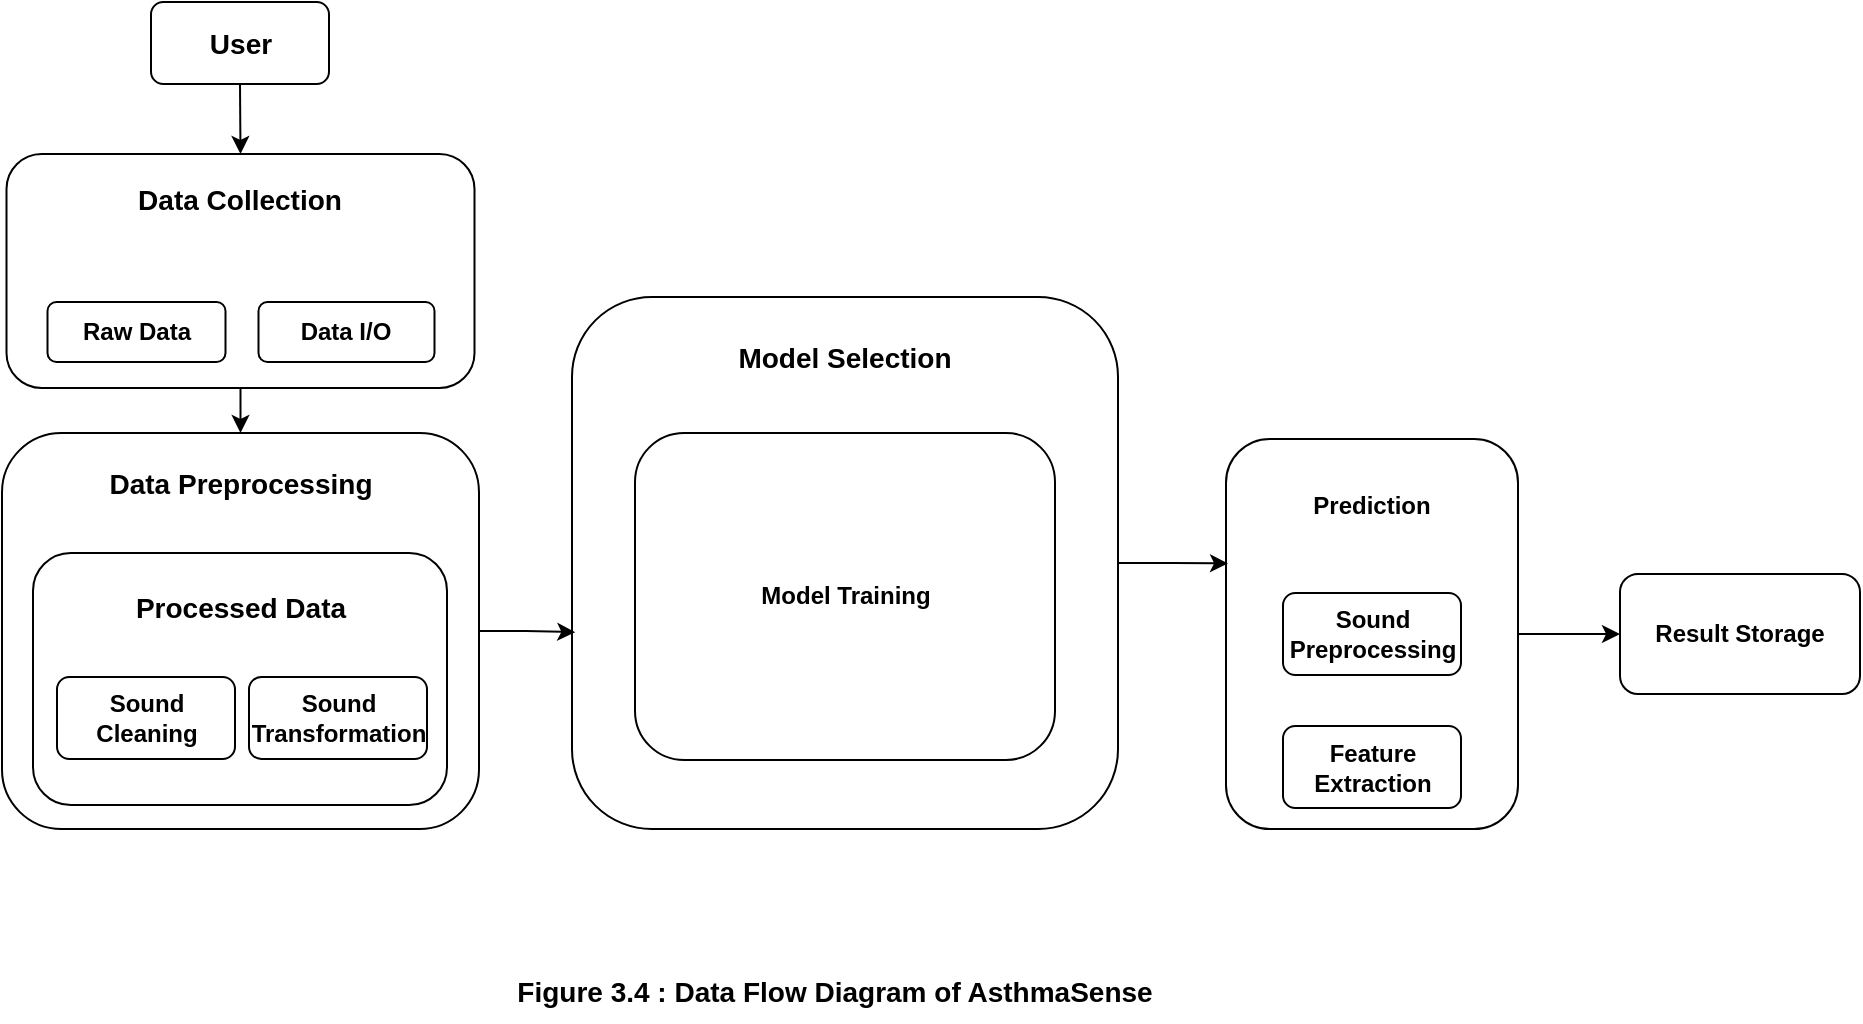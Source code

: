 <mxfile version="26.0.16">
  <diagram name="Page-1" id="rjxQddMr-I8LIS8Z2z2D">
    <mxGraphModel dx="1036" dy="654" grid="0" gridSize="10" guides="1" tooltips="1" connect="1" arrows="1" fold="1" page="1" pageScale="1" pageWidth="1169" pageHeight="827" math="0" shadow="0">
      <root>
        <mxCell id="0" />
        <mxCell id="1" parent="0" />
        <mxCell id="7s_ind_vy2FSZv-35XxS-17" style="edgeStyle=orthogonalEdgeStyle;rounded=0;orthogonalLoop=1;jettySize=auto;html=1;exitX=0.5;exitY=1;exitDx=0;exitDy=0;entryX=0.5;entryY=0;entryDx=0;entryDy=0;" parent="1" source="7s_ind_vy2FSZv-35XxS-1" target="7s_ind_vy2FSZv-35XxS-2" edge="1">
          <mxGeometry relative="1" as="geometry" />
        </mxCell>
        <mxCell id="7s_ind_vy2FSZv-35XxS-1" value="&lt;b&gt;&lt;font style=&quot;font-size: 14px;&quot;&gt;User&lt;/font&gt;&lt;/b&gt;" style="rounded=1;whiteSpace=wrap;html=1;" parent="1" vertex="1">
          <mxGeometry x="173.5" y="51" width="89" height="41" as="geometry" />
        </mxCell>
        <mxCell id="7s_ind_vy2FSZv-35XxS-18" style="edgeStyle=orthogonalEdgeStyle;rounded=0;orthogonalLoop=1;jettySize=auto;html=1;exitX=0.5;exitY=1;exitDx=0;exitDy=0;entryX=0.5;entryY=0;entryDx=0;entryDy=0;" parent="1" source="7s_ind_vy2FSZv-35XxS-2" target="7s_ind_vy2FSZv-35XxS-5" edge="1">
          <mxGeometry relative="1" as="geometry" />
        </mxCell>
        <mxCell id="7s_ind_vy2FSZv-35XxS-2" value="&lt;b&gt;&lt;font style=&quot;font-size: 14px;&quot;&gt;Data Collection&lt;/font&gt;&lt;/b&gt;&lt;div&gt;&lt;b&gt;&lt;font size=&quot;3&quot;&gt;&lt;br&gt;&lt;/font&gt;&lt;/b&gt;&lt;/div&gt;&lt;div&gt;&lt;b&gt;&lt;font size=&quot;3&quot;&gt;&lt;br&gt;&lt;/font&gt;&lt;/b&gt;&lt;/div&gt;&lt;div&gt;&lt;b&gt;&lt;font size=&quot;3&quot;&gt;&lt;br&gt;&lt;/font&gt;&lt;/b&gt;&lt;/div&gt;&lt;div&gt;&lt;br&gt;&lt;/div&gt;" style="rounded=1;whiteSpace=wrap;html=1;" parent="1" vertex="1">
          <mxGeometry x="101.25" y="127" width="234" height="117" as="geometry" />
        </mxCell>
        <mxCell id="7s_ind_vy2FSZv-35XxS-3" value="&lt;b&gt;Raw Data&lt;/b&gt;" style="rounded=1;whiteSpace=wrap;html=1;" parent="1" vertex="1">
          <mxGeometry x="121.75" y="201" width="89" height="30" as="geometry" />
        </mxCell>
        <mxCell id="7s_ind_vy2FSZv-35XxS-4" value="&lt;b&gt;Data I/O&lt;/b&gt;" style="rounded=1;whiteSpace=wrap;html=1;" parent="1" vertex="1">
          <mxGeometry x="227.25" y="201" width="88" height="30" as="geometry" />
        </mxCell>
        <mxCell id="7s_ind_vy2FSZv-35XxS-5" value="&lt;b&gt;&lt;font style=&quot;font-size: 14px;&quot;&gt;Data Preprocessing&lt;/font&gt;&lt;/b&gt;&lt;div&gt;&lt;b&gt;&lt;font size=&quot;3&quot;&gt;&lt;br&gt;&lt;/font&gt;&lt;/b&gt;&lt;/div&gt;&lt;div&gt;&lt;b&gt;&lt;font size=&quot;3&quot;&gt;&lt;br&gt;&lt;/font&gt;&lt;/b&gt;&lt;/div&gt;&lt;div&gt;&lt;b&gt;&lt;font size=&quot;3&quot;&gt;&lt;br&gt;&lt;/font&gt;&lt;/b&gt;&lt;/div&gt;&lt;div&gt;&lt;b&gt;&lt;font size=&quot;3&quot;&gt;&lt;br&gt;&lt;/font&gt;&lt;/b&gt;&lt;/div&gt;&lt;div&gt;&lt;b&gt;&lt;font size=&quot;3&quot;&gt;&lt;br&gt;&lt;/font&gt;&lt;/b&gt;&lt;/div&gt;&lt;div&gt;&lt;b&gt;&lt;font size=&quot;3&quot;&gt;&lt;br&gt;&lt;/font&gt;&lt;/b&gt;&lt;/div&gt;&lt;div&gt;&lt;b&gt;&lt;font size=&quot;3&quot;&gt;&lt;br&gt;&lt;/font&gt;&lt;/b&gt;&lt;/div&gt;&lt;div&gt;&lt;br&gt;&lt;/div&gt;" style="rounded=1;whiteSpace=wrap;html=1;" parent="1" vertex="1">
          <mxGeometry x="99" y="266.5" width="238.5" height="198" as="geometry" />
        </mxCell>
        <mxCell id="7s_ind_vy2FSZv-35XxS-6" value="&lt;b&gt;&lt;font style=&quot;font-size: 14px;&quot;&gt;Processed Data&lt;/font&gt;&lt;/b&gt;&lt;div&gt;&lt;b&gt;&lt;font size=&quot;3&quot;&gt;&lt;br&gt;&lt;/font&gt;&lt;/b&gt;&lt;/div&gt;&lt;div&gt;&lt;b&gt;&lt;font size=&quot;3&quot;&gt;&lt;br&gt;&lt;/font&gt;&lt;/b&gt;&lt;/div&gt;&lt;div&gt;&lt;b&gt;&lt;font size=&quot;3&quot;&gt;&lt;br&gt;&lt;/font&gt;&lt;/b&gt;&lt;/div&gt;&lt;div&gt;&lt;br&gt;&lt;/div&gt;" style="rounded=1;whiteSpace=wrap;html=1;" parent="1" vertex="1">
          <mxGeometry x="114.5" y="326.5" width="207" height="126" as="geometry" />
        </mxCell>
        <mxCell id="7s_ind_vy2FSZv-35XxS-7" value="&lt;b&gt;Sound Cleaning&lt;/b&gt;" style="rounded=1;whiteSpace=wrap;html=1;" parent="1" vertex="1">
          <mxGeometry x="126.5" y="388.5" width="89" height="41" as="geometry" />
        </mxCell>
        <mxCell id="7s_ind_vy2FSZv-35XxS-8" value="&lt;b&gt;Sound Transformation&lt;/b&gt;" style="rounded=1;whiteSpace=wrap;html=1;" parent="1" vertex="1">
          <mxGeometry x="222.5" y="388.5" width="89" height="41" as="geometry" />
        </mxCell>
        <mxCell id="7s_ind_vy2FSZv-35XxS-9" value="&lt;b&gt;&lt;font style=&quot;font-size: 14px;&quot;&gt;Model Selection&lt;/font&gt;&lt;/b&gt;&lt;div&gt;&lt;b&gt;&lt;font size=&quot;3&quot;&gt;&lt;br&gt;&lt;/font&gt;&lt;/b&gt;&lt;/div&gt;&lt;div&gt;&lt;b&gt;&lt;font size=&quot;3&quot;&gt;&lt;br&gt;&lt;/font&gt;&lt;/b&gt;&lt;/div&gt;&lt;div&gt;&lt;b&gt;&lt;font size=&quot;3&quot;&gt;&lt;br&gt;&lt;/font&gt;&lt;/b&gt;&lt;/div&gt;&lt;div&gt;&lt;b&gt;&lt;font size=&quot;3&quot;&gt;&lt;br&gt;&lt;/font&gt;&lt;/b&gt;&lt;/div&gt;&lt;div&gt;&lt;b&gt;&lt;font size=&quot;3&quot;&gt;&lt;br&gt;&lt;/font&gt;&lt;/b&gt;&lt;/div&gt;&lt;div&gt;&lt;b&gt;&lt;font size=&quot;3&quot;&gt;&lt;br&gt;&lt;/font&gt;&lt;/b&gt;&lt;/div&gt;&lt;div&gt;&lt;b&gt;&lt;font size=&quot;3&quot;&gt;&lt;br&gt;&lt;/font&gt;&lt;/b&gt;&lt;/div&gt;&lt;div&gt;&lt;b&gt;&lt;font size=&quot;3&quot;&gt;&lt;br&gt;&lt;/font&gt;&lt;/b&gt;&lt;/div&gt;&lt;div&gt;&lt;b&gt;&lt;font size=&quot;3&quot;&gt;&lt;br&gt;&lt;/font&gt;&lt;/b&gt;&lt;/div&gt;&lt;div&gt;&lt;b&gt;&lt;font size=&quot;3&quot;&gt;&lt;br&gt;&lt;/font&gt;&lt;/b&gt;&lt;/div&gt;&lt;div&gt;&lt;br&gt;&lt;/div&gt;" style="rounded=1;whiteSpace=wrap;html=1;" parent="1" vertex="1">
          <mxGeometry x="384" y="198.5" width="273" height="266" as="geometry" />
        </mxCell>
        <mxCell id="7s_ind_vy2FSZv-35XxS-10" value="&lt;b&gt;Model Training&lt;/b&gt;" style="rounded=1;whiteSpace=wrap;html=1;" parent="1" vertex="1">
          <mxGeometry x="415.5" y="266.5" width="210" height="163.5" as="geometry" />
        </mxCell>
        <mxCell id="7s_ind_vy2FSZv-35XxS-23" style="edgeStyle=orthogonalEdgeStyle;rounded=0;orthogonalLoop=1;jettySize=auto;html=1;exitX=1;exitY=0.5;exitDx=0;exitDy=0;entryX=0;entryY=0.5;entryDx=0;entryDy=0;" parent="1" source="7s_ind_vy2FSZv-35XxS-11" target="7s_ind_vy2FSZv-35XxS-15" edge="1">
          <mxGeometry relative="1" as="geometry" />
        </mxCell>
        <mxCell id="7s_ind_vy2FSZv-35XxS-11" value="&lt;b&gt;Prediction&lt;/b&gt;&lt;div&gt;&lt;b&gt;&lt;br&gt;&lt;/b&gt;&lt;/div&gt;&lt;div&gt;&lt;b&gt;&lt;br&gt;&lt;/b&gt;&lt;/div&gt;&lt;div&gt;&lt;b&gt;&lt;br&gt;&lt;/b&gt;&lt;/div&gt;&lt;div&gt;&lt;b&gt;&lt;br&gt;&lt;/b&gt;&lt;/div&gt;&lt;div&gt;&lt;b&gt;&lt;br&gt;&lt;/b&gt;&lt;/div&gt;&lt;div&gt;&lt;b&gt;&lt;br&gt;&lt;/b&gt;&lt;/div&gt;&lt;div&gt;&lt;b&gt;&lt;br&gt;&lt;/b&gt;&lt;/div&gt;&lt;div&gt;&lt;b&gt;&lt;br&gt;&lt;/b&gt;&lt;/div&gt;&lt;div&gt;&lt;b&gt;&lt;br&gt;&lt;/b&gt;&lt;/div&gt;" style="rounded=1;whiteSpace=wrap;html=1;" parent="1" vertex="1">
          <mxGeometry x="711" y="269.5" width="146" height="195" as="geometry" />
        </mxCell>
        <mxCell id="7s_ind_vy2FSZv-35XxS-12" value="&lt;b&gt;Feature Extraction&lt;/b&gt;" style="rounded=1;whiteSpace=wrap;html=1;" parent="1" vertex="1">
          <mxGeometry x="739.5" y="413" width="89" height="41" as="geometry" />
        </mxCell>
        <mxCell id="7s_ind_vy2FSZv-35XxS-13" value="&lt;b&gt;Sound Preprocessing&lt;/b&gt;" style="rounded=1;whiteSpace=wrap;html=1;" parent="1" vertex="1">
          <mxGeometry x="739.5" y="346.5" width="89" height="41" as="geometry" />
        </mxCell>
        <mxCell id="7s_ind_vy2FSZv-35XxS-14" style="edgeStyle=orthogonalEdgeStyle;rounded=0;orthogonalLoop=1;jettySize=auto;html=1;exitX=0.5;exitY=1;exitDx=0;exitDy=0;" parent="1" source="7s_ind_vy2FSZv-35XxS-12" target="7s_ind_vy2FSZv-35XxS-12" edge="1">
          <mxGeometry relative="1" as="geometry" />
        </mxCell>
        <mxCell id="7s_ind_vy2FSZv-35XxS-15" value="&lt;b&gt;Result Storage&lt;/b&gt;" style="rounded=1;whiteSpace=wrap;html=1;" parent="1" vertex="1">
          <mxGeometry x="908" y="337" width="120" height="60" as="geometry" />
        </mxCell>
        <mxCell id="7s_ind_vy2FSZv-35XxS-16" style="edgeStyle=orthogonalEdgeStyle;rounded=0;orthogonalLoop=1;jettySize=auto;html=1;exitX=0.5;exitY=1;exitDx=0;exitDy=0;" parent="1" source="7s_ind_vy2FSZv-35XxS-2" target="7s_ind_vy2FSZv-35XxS-2" edge="1">
          <mxGeometry relative="1" as="geometry" />
        </mxCell>
        <mxCell id="7s_ind_vy2FSZv-35XxS-21" style="edgeStyle=orthogonalEdgeStyle;rounded=0;orthogonalLoop=1;jettySize=auto;html=1;exitX=1;exitY=0.5;exitDx=0;exitDy=0;entryX=0.006;entryY=0.63;entryDx=0;entryDy=0;entryPerimeter=0;" parent="1" source="7s_ind_vy2FSZv-35XxS-5" target="7s_ind_vy2FSZv-35XxS-9" edge="1">
          <mxGeometry relative="1" as="geometry" />
        </mxCell>
        <mxCell id="7s_ind_vy2FSZv-35XxS-22" style="edgeStyle=orthogonalEdgeStyle;rounded=0;orthogonalLoop=1;jettySize=auto;html=1;exitX=1;exitY=0.5;exitDx=0;exitDy=0;entryX=0.007;entryY=0.319;entryDx=0;entryDy=0;entryPerimeter=0;" parent="1" source="7s_ind_vy2FSZv-35XxS-9" target="7s_ind_vy2FSZv-35XxS-11" edge="1">
          <mxGeometry relative="1" as="geometry" />
        </mxCell>
        <mxCell id="bP21flB8P_V8iQGdqNc--1" value="&lt;b&gt;&lt;font style=&quot;font-size: 14px;&quot;&gt;Figure 3.4 : Data Flow Diagram of AsthmaSense&lt;/font&gt;&lt;/b&gt;" style="text;strokeColor=none;align=center;fillColor=none;html=1;verticalAlign=middle;whiteSpace=wrap;rounded=0;" vertex="1" parent="1">
          <mxGeometry x="349" y="531" width="333" height="30" as="geometry" />
        </mxCell>
      </root>
    </mxGraphModel>
  </diagram>
</mxfile>
